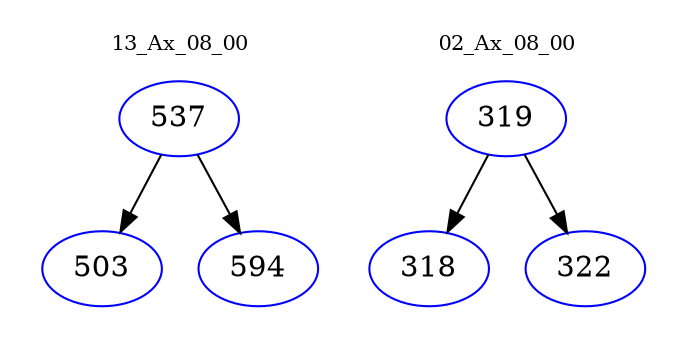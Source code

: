 digraph{
subgraph cluster_0 {
color = white
label = "13_Ax_08_00";
fontsize=10;
T0_537 [label="537", color="blue"]
T0_537 -> T0_503 [color="black"]
T0_503 [label="503", color="blue"]
T0_537 -> T0_594 [color="black"]
T0_594 [label="594", color="blue"]
}
subgraph cluster_1 {
color = white
label = "02_Ax_08_00";
fontsize=10;
T1_319 [label="319", color="blue"]
T1_319 -> T1_318 [color="black"]
T1_318 [label="318", color="blue"]
T1_319 -> T1_322 [color="black"]
T1_322 [label="322", color="blue"]
}
}
